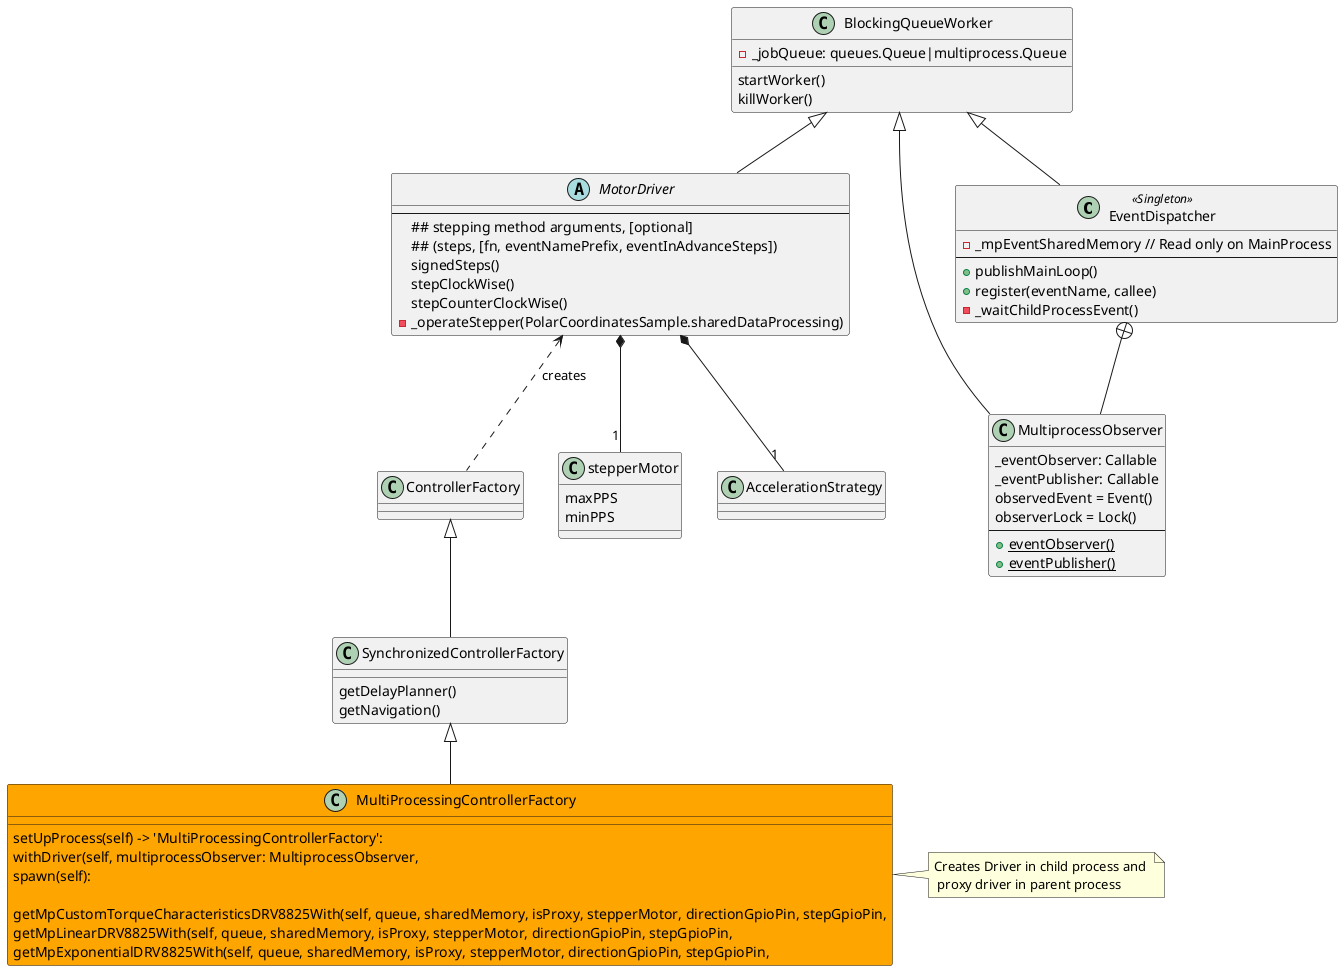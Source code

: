 @startuml
'https://plantuml.com/class-diagram
class EventDispatcher as "EventDispatcher" <<Singleton>> {
- _mpEventSharedMemory // Read only on MainProcess
--
+ publishMainLoop()
+ register(eventName, callee)
- _waitChildProcessEvent()
}

class MultiprocessObserver {
_eventObserver: Callable
_eventPublisher: Callable
observedEvent = Event()
observerLock = Lock()
--
+ {static} eventObserver()
+ {static} eventPublisher()
}

abstract class MotorDriver as "MotorDriver" {
--
## stepping method arguments, [optional]
## (steps, [fn, eventNamePrefix, eventInAdvanceSteps])
signedSteps()
stepClockWise()
stepCounterClockWise()
- _operateStepper(PolarCoordinatesSample.sharedDataProcessing)
}

class MultiProcessingControllerFactory #Orange {
setUpProcess(self) -> 'MultiProcessingControllerFactory':
withDriver(self, multiprocessObserver: MultiprocessObserver,
spawn(self):

getMpCustomTorqueCharacteristicsDRV8825With(self, queue, sharedMemory, isProxy, stepperMotor, directionGpioPin, stepGpioPin,
getMpLinearDRV8825With(self, queue, sharedMemory, isProxy, stepperMotor, directionGpioPin, stepGpioPin,
getMpExponentialDRV8825With(self, queue, sharedMemory, isProxy, stepperMotor, directionGpioPin, stepGpioPin,
}

note right: Creates Driver in child process and \n proxy driver in parent process

class SynchronizedControllerFactory {
getDelayPlanner()
getNavigation()
}


class BlockingQueueWorker {
    - _jobQueue: queues.Queue|multiprocess.Queue
    startWorker()
    killWorker()
}

class stepperMotor {
maxPPS
minPPS
}

EventDispatcher -up-|> BlockingQueueWorker
MotorDriver -up-|> BlockingQueueWorker
MultiprocessObserver -up|> BlockingQueueWorker
SynchronizedControllerFactory -up-|> ControllerFactory
MultiProcessingControllerFactory -up-|> SynchronizedControllerFactory

EventDispatcher +-- MultiprocessObserver
MotorDriver *-- "1" stepperMotor
MotorDriver *-- "1" AccelerationStrategy

ControllerFactory .up.> MotorDriver : creates
@enduml
